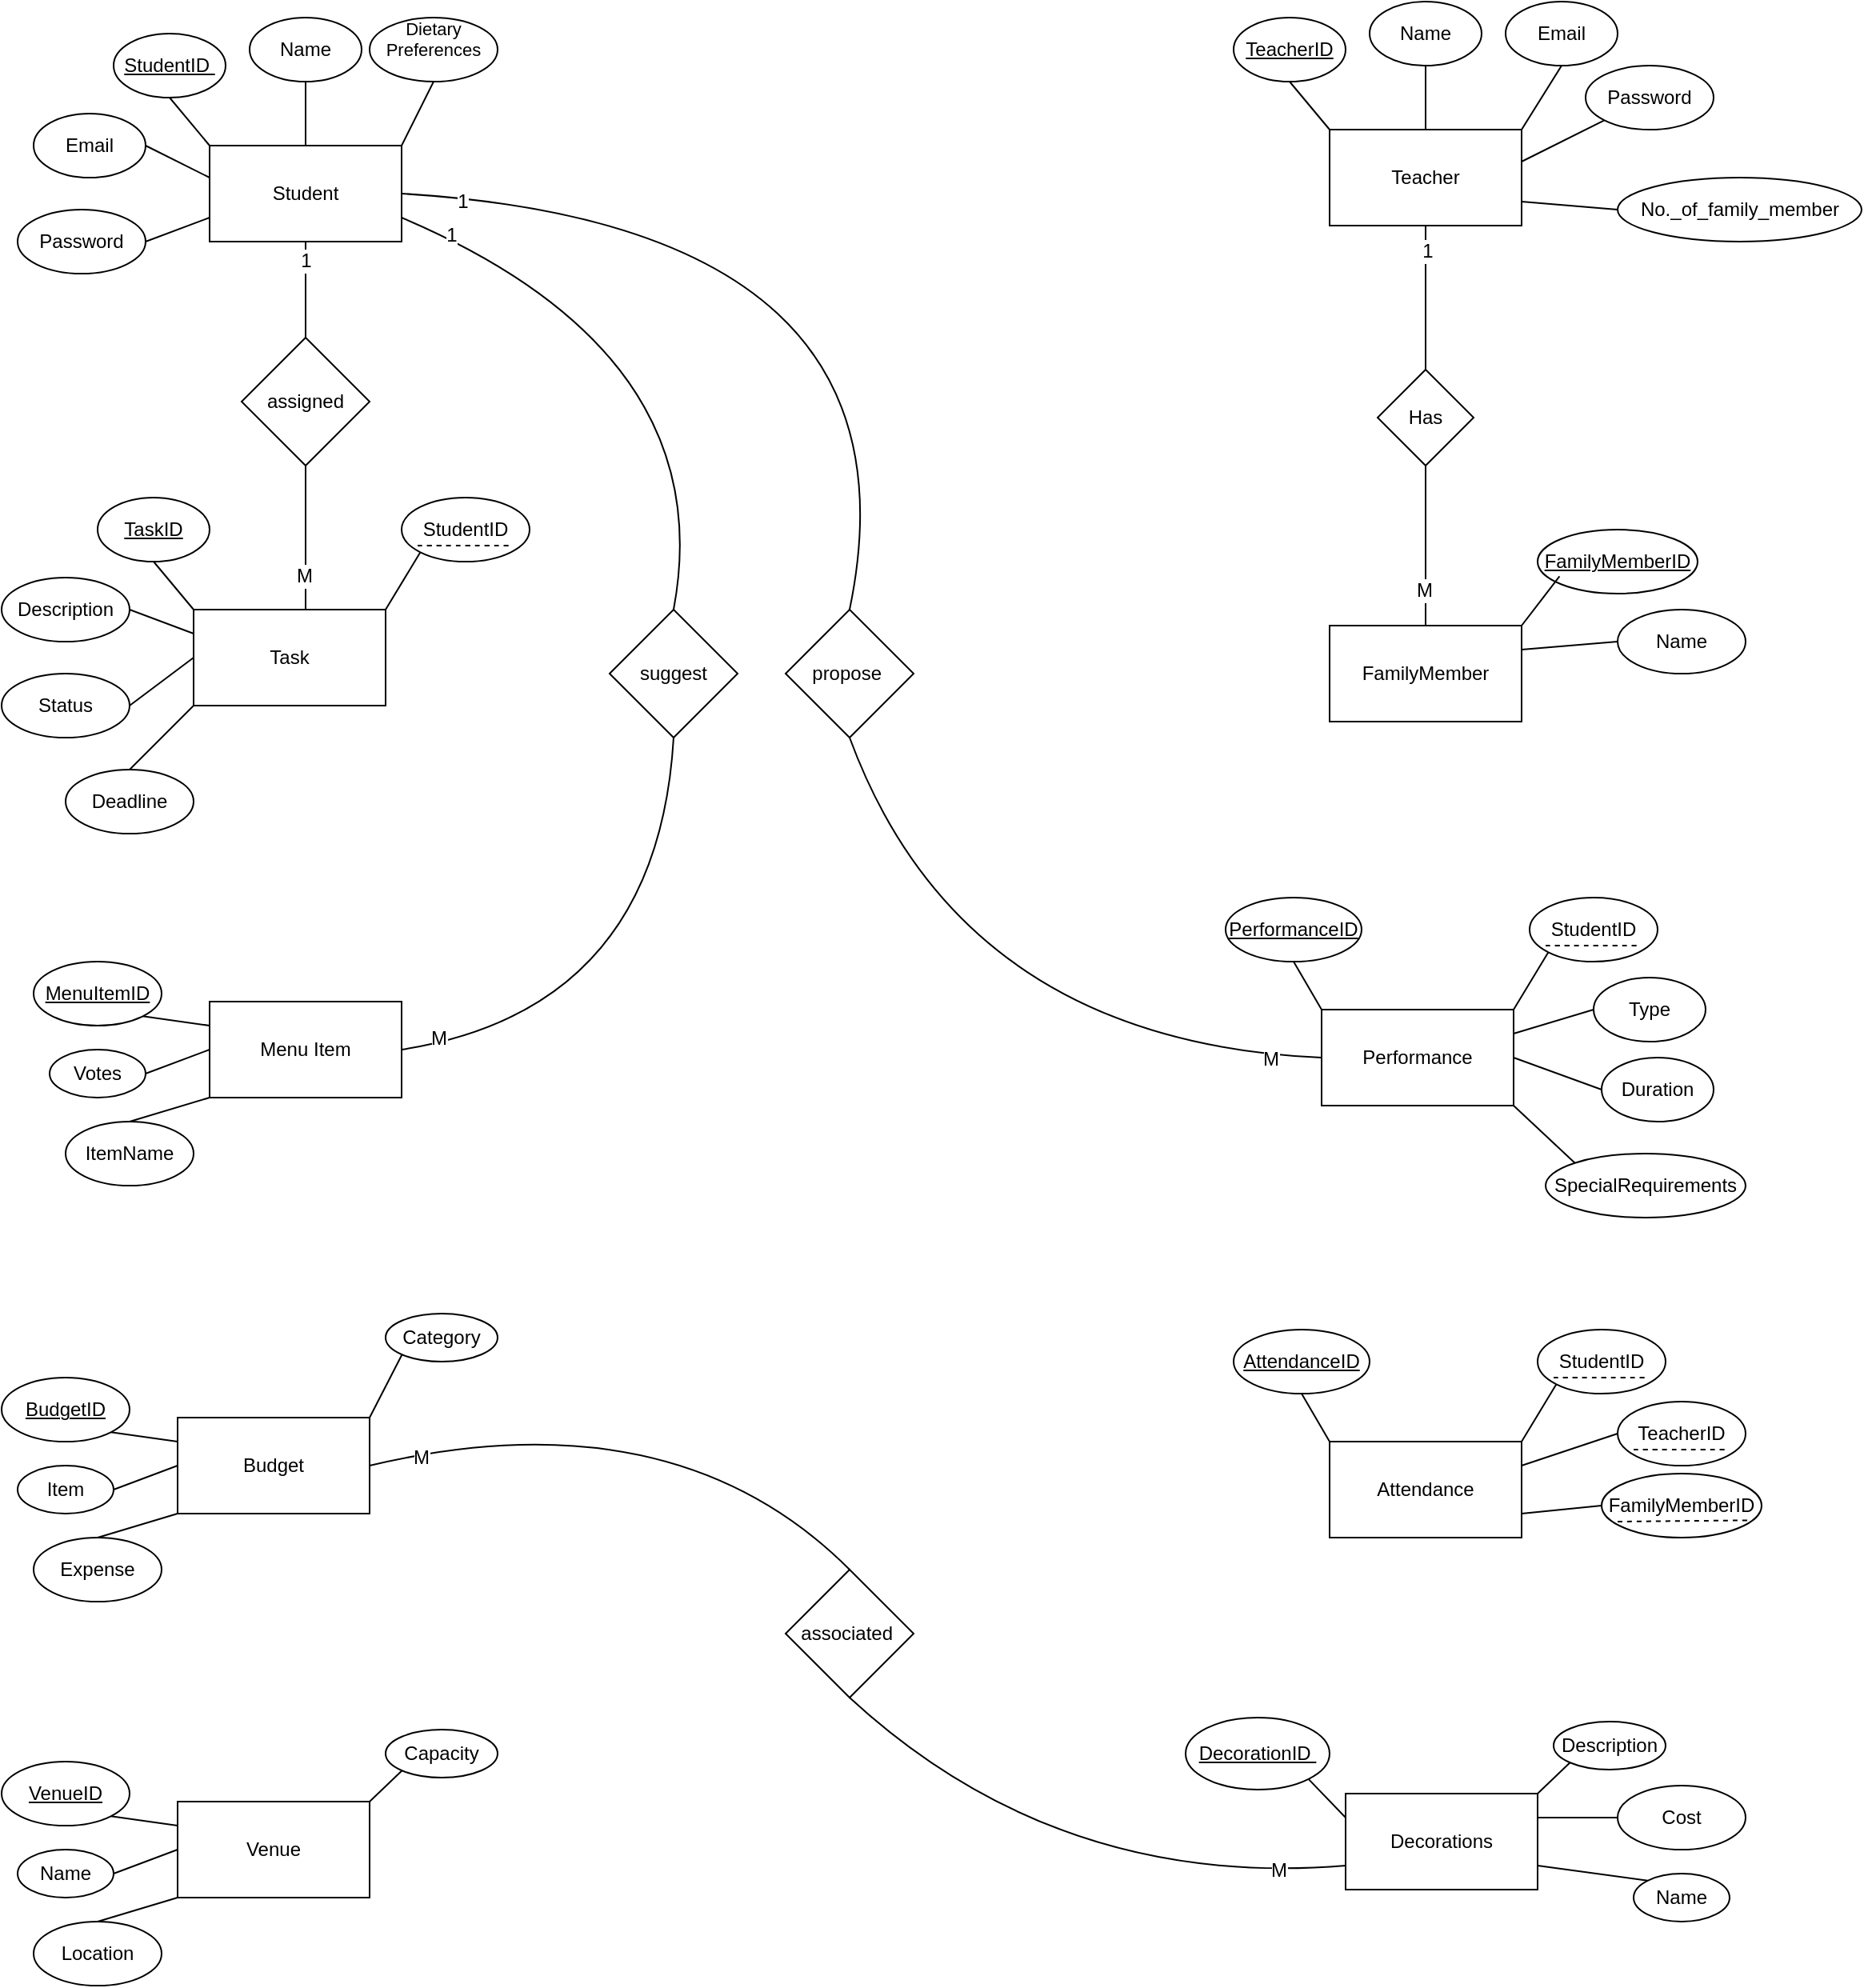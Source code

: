 <mxfile version="24.3.1" type="device">
  <diagram name="Page-1" id="v2Yx1y-v2kIVJgKI9KRZ">
    <mxGraphModel dx="2909" dy="1454" grid="1" gridSize="10" guides="1" tooltips="1" connect="1" arrows="1" fold="1" page="1" pageScale="1" pageWidth="850" pageHeight="1100" math="0" shadow="0">
      <root>
        <mxCell id="0" />
        <mxCell id="1" parent="0" />
        <mxCell id="g0LMdy6BWs_bw-SiAegQ-1" value="Student" style="rounded=0;whiteSpace=wrap;html=1;" vertex="1" parent="1">
          <mxGeometry x="440" y="500" width="120" height="60" as="geometry" />
        </mxCell>
        <mxCell id="g0LMdy6BWs_bw-SiAegQ-2" value="&lt;u&gt;StudentID&amp;nbsp;&lt;/u&gt;" style="ellipse;whiteSpace=wrap;html=1;" vertex="1" parent="1">
          <mxGeometry x="380" y="430" width="70" height="40" as="geometry" />
        </mxCell>
        <mxCell id="g0LMdy6BWs_bw-SiAegQ-5" value="Name" style="ellipse;whiteSpace=wrap;html=1;" vertex="1" parent="1">
          <mxGeometry x="465" y="420" width="70" height="40" as="geometry" />
        </mxCell>
        <mxCell id="g0LMdy6BWs_bw-SiAegQ-6" value="" style="endArrow=none;html=1;rounded=0;fontSize=12;startSize=8;endSize=8;curved=1;entryX=0.5;entryY=1;entryDx=0;entryDy=0;exitX=0;exitY=0;exitDx=0;exitDy=0;" edge="1" parent="1" source="g0LMdy6BWs_bw-SiAegQ-1" target="g0LMdy6BWs_bw-SiAegQ-2">
          <mxGeometry width="50" height="50" relative="1" as="geometry">
            <mxPoint x="400" y="570" as="sourcePoint" />
            <mxPoint x="450" y="520" as="targetPoint" />
          </mxGeometry>
        </mxCell>
        <mxCell id="g0LMdy6BWs_bw-SiAegQ-7" value="" style="endArrow=none;html=1;rounded=0;fontSize=12;startSize=8;endSize=8;curved=1;entryX=0.5;entryY=1;entryDx=0;entryDy=0;exitX=0.5;exitY=0;exitDx=0;exitDy=0;" edge="1" parent="1" source="g0LMdy6BWs_bw-SiAegQ-1" target="g0LMdy6BWs_bw-SiAegQ-5">
          <mxGeometry width="50" height="50" relative="1" as="geometry">
            <mxPoint x="460" y="570" as="sourcePoint" />
            <mxPoint x="510" y="520" as="targetPoint" />
          </mxGeometry>
        </mxCell>
        <mxCell id="g0LMdy6BWs_bw-SiAegQ-8" value="Email" style="ellipse;whiteSpace=wrap;html=1;" vertex="1" parent="1">
          <mxGeometry x="330" y="480" width="70" height="40" as="geometry" />
        </mxCell>
        <mxCell id="g0LMdy6BWs_bw-SiAegQ-9" value="" style="endArrow=none;html=1;rounded=0;fontSize=12;startSize=8;endSize=8;curved=1;exitX=1;exitY=0.5;exitDx=0;exitDy=0;" edge="1" parent="1" source="g0LMdy6BWs_bw-SiAegQ-8">
          <mxGeometry width="50" height="50" relative="1" as="geometry">
            <mxPoint x="410" y="570" as="sourcePoint" />
            <mxPoint x="440" y="520" as="targetPoint" />
          </mxGeometry>
        </mxCell>
        <mxCell id="g0LMdy6BWs_bw-SiAegQ-10" value="Password" style="ellipse;whiteSpace=wrap;html=1;" vertex="1" parent="1">
          <mxGeometry x="320" y="540" width="80" height="40" as="geometry" />
        </mxCell>
        <mxCell id="g0LMdy6BWs_bw-SiAegQ-11" value="" style="endArrow=none;html=1;rounded=0;fontSize=12;startSize=8;endSize=8;curved=1;entryX=0;entryY=0.75;entryDx=0;entryDy=0;exitX=1;exitY=0.5;exitDx=0;exitDy=0;" edge="1" parent="1" source="g0LMdy6BWs_bw-SiAegQ-10" target="g0LMdy6BWs_bw-SiAegQ-1">
          <mxGeometry width="50" height="50" relative="1" as="geometry">
            <mxPoint x="370" y="570" as="sourcePoint" />
            <mxPoint x="420" y="520" as="targetPoint" />
          </mxGeometry>
        </mxCell>
        <mxCell id="g0LMdy6BWs_bw-SiAegQ-12" value="&lt;div style=&quot;font-size: 11px;&quot;&gt;&lt;font style=&quot;font-size: 11px;&quot;&gt;Dietary&lt;/font&gt;&lt;/div&gt;&lt;div style=&quot;font-size: 11px;&quot;&gt;&lt;font style=&quot;font-size: 11px;&quot;&gt;Preferences&lt;/font&gt;&lt;/div&gt;&lt;div style=&quot;font-size: 11px;&quot;&gt;&lt;br&gt;&lt;/div&gt;" style="ellipse;whiteSpace=wrap;html=1;" vertex="1" parent="1">
          <mxGeometry x="540" y="420" width="80" height="40" as="geometry" />
        </mxCell>
        <mxCell id="g0LMdy6BWs_bw-SiAegQ-13" value="" style="endArrow=none;html=1;rounded=0;fontSize=12;startSize=8;endSize=8;curved=1;entryX=0.5;entryY=1;entryDx=0;entryDy=0;" edge="1" parent="1" target="g0LMdy6BWs_bw-SiAegQ-12">
          <mxGeometry width="50" height="50" relative="1" as="geometry">
            <mxPoint x="560" y="500" as="sourcePoint" />
            <mxPoint x="560" y="440" as="targetPoint" />
          </mxGeometry>
        </mxCell>
        <mxCell id="g0LMdy6BWs_bw-SiAegQ-14" value="Teacher" style="rounded=0;whiteSpace=wrap;html=1;" vertex="1" parent="1">
          <mxGeometry x="1140" y="490" width="120" height="60" as="geometry" />
        </mxCell>
        <mxCell id="g0LMdy6BWs_bw-SiAegQ-15" value="&lt;u&gt;TeacherID&lt;/u&gt;" style="ellipse;whiteSpace=wrap;html=1;" vertex="1" parent="1">
          <mxGeometry x="1080" y="420" width="70" height="40" as="geometry" />
        </mxCell>
        <mxCell id="g0LMdy6BWs_bw-SiAegQ-16" value="Name" style="ellipse;whiteSpace=wrap;html=1;" vertex="1" parent="1">
          <mxGeometry x="1165" y="410" width="70" height="40" as="geometry" />
        </mxCell>
        <mxCell id="g0LMdy6BWs_bw-SiAegQ-17" value="" style="endArrow=none;html=1;rounded=0;fontSize=12;startSize=8;endSize=8;curved=1;entryX=0.5;entryY=1;entryDx=0;entryDy=0;exitX=0;exitY=0;exitDx=0;exitDy=0;" edge="1" source="g0LMdy6BWs_bw-SiAegQ-14" target="g0LMdy6BWs_bw-SiAegQ-15" parent="1">
          <mxGeometry width="50" height="50" relative="1" as="geometry">
            <mxPoint x="1100" y="560" as="sourcePoint" />
            <mxPoint x="1150" y="510" as="targetPoint" />
          </mxGeometry>
        </mxCell>
        <mxCell id="g0LMdy6BWs_bw-SiAegQ-18" value="" style="endArrow=none;html=1;rounded=0;fontSize=12;startSize=8;endSize=8;curved=1;entryX=0.5;entryY=1;entryDx=0;entryDy=0;exitX=0.5;exitY=0;exitDx=0;exitDy=0;" edge="1" source="g0LMdy6BWs_bw-SiAegQ-14" target="g0LMdy6BWs_bw-SiAegQ-16" parent="1">
          <mxGeometry width="50" height="50" relative="1" as="geometry">
            <mxPoint x="1160" y="560" as="sourcePoint" />
            <mxPoint x="1210" y="510" as="targetPoint" />
          </mxGeometry>
        </mxCell>
        <mxCell id="g0LMdy6BWs_bw-SiAegQ-19" value="Email" style="ellipse;whiteSpace=wrap;html=1;" vertex="1" parent="1">
          <mxGeometry x="1250" y="410" width="70" height="40" as="geometry" />
        </mxCell>
        <mxCell id="g0LMdy6BWs_bw-SiAegQ-21" value="Password" style="ellipse;whiteSpace=wrap;html=1;" vertex="1" parent="1">
          <mxGeometry x="1300" y="450" width="80" height="40" as="geometry" />
        </mxCell>
        <mxCell id="g0LMdy6BWs_bw-SiAegQ-24" value="" style="endArrow=none;html=1;rounded=0;fontSize=12;startSize=8;endSize=8;curved=1;entryX=0.5;entryY=1;entryDx=0;entryDy=0;" edge="1" target="g0LMdy6BWs_bw-SiAegQ-19" parent="1">
          <mxGeometry width="50" height="50" relative="1" as="geometry">
            <mxPoint x="1260" y="490" as="sourcePoint" />
            <mxPoint x="1280" y="450" as="targetPoint" />
          </mxGeometry>
        </mxCell>
        <mxCell id="g0LMdy6BWs_bw-SiAegQ-25" value="" style="endArrow=none;html=1;rounded=0;fontSize=12;startSize=8;endSize=8;curved=1;entryX=0;entryY=1;entryDx=0;entryDy=0;" edge="1" parent="1" target="g0LMdy6BWs_bw-SiAegQ-21">
          <mxGeometry width="50" height="50" relative="1" as="geometry">
            <mxPoint x="1260" y="510" as="sourcePoint" />
            <mxPoint x="1260" y="470" as="targetPoint" />
          </mxGeometry>
        </mxCell>
        <mxCell id="g0LMdy6BWs_bw-SiAegQ-26" value="&lt;div&gt;FamilyMember&lt;/div&gt;" style="rounded=0;whiteSpace=wrap;html=1;" vertex="1" parent="1">
          <mxGeometry x="1140" y="800" width="120" height="60" as="geometry" />
        </mxCell>
        <mxCell id="g0LMdy6BWs_bw-SiAegQ-27" value="&lt;u&gt;FamilyMemberID&lt;/u&gt;" style="ellipse;whiteSpace=wrap;html=1;" vertex="1" parent="1">
          <mxGeometry x="1270" y="740" width="100" height="40" as="geometry" />
        </mxCell>
        <mxCell id="g0LMdy6BWs_bw-SiAegQ-34" value="" style="endArrow=none;html=1;rounded=0;fontSize=12;startSize=8;endSize=8;curved=1;entryX=0.137;entryY=0.731;entryDx=0;entryDy=0;entryPerimeter=0;exitX=1;exitY=0;exitDx=0;exitDy=0;" edge="1" parent="1" source="g0LMdy6BWs_bw-SiAegQ-26" target="g0LMdy6BWs_bw-SiAegQ-27">
          <mxGeometry width="50" height="50" relative="1" as="geometry">
            <mxPoint x="1250" y="760" as="sourcePoint" />
            <mxPoint x="1300" y="710" as="targetPoint" />
          </mxGeometry>
        </mxCell>
        <mxCell id="g0LMdy6BWs_bw-SiAegQ-35" value="Name" style="ellipse;whiteSpace=wrap;html=1;" vertex="1" parent="1">
          <mxGeometry x="1320" y="790" width="80" height="40" as="geometry" />
        </mxCell>
        <mxCell id="g0LMdy6BWs_bw-SiAegQ-36" value="" style="endArrow=none;html=1;rounded=0;fontSize=12;startSize=8;endSize=8;curved=1;entryX=0;entryY=0.5;entryDx=0;entryDy=0;exitX=1;exitY=0.25;exitDx=0;exitDy=0;" edge="1" parent="1" source="g0LMdy6BWs_bw-SiAegQ-26" target="g0LMdy6BWs_bw-SiAegQ-35">
          <mxGeometry width="50" height="50" relative="1" as="geometry">
            <mxPoint x="1250" y="810" as="sourcePoint" />
            <mxPoint x="1300" y="760" as="targetPoint" />
          </mxGeometry>
        </mxCell>
        <mxCell id="g0LMdy6BWs_bw-SiAegQ-37" value="Has" style="rhombus;whiteSpace=wrap;html=1;" vertex="1" parent="1">
          <mxGeometry x="1170" y="640" width="60" height="60" as="geometry" />
        </mxCell>
        <mxCell id="g0LMdy6BWs_bw-SiAegQ-38" value="" style="endArrow=none;html=1;rounded=0;fontSize=12;startSize=8;endSize=8;curved=1;entryX=0.5;entryY=1;entryDx=0;entryDy=0;exitX=0.5;exitY=0;exitDx=0;exitDy=0;" edge="1" parent="1" source="g0LMdy6BWs_bw-SiAegQ-37" target="g0LMdy6BWs_bw-SiAegQ-14">
          <mxGeometry width="50" height="50" relative="1" as="geometry">
            <mxPoint x="1170" y="690" as="sourcePoint" />
            <mxPoint x="1220" y="640" as="targetPoint" />
          </mxGeometry>
        </mxCell>
        <mxCell id="g0LMdy6BWs_bw-SiAegQ-40" value="1" style="edgeLabel;html=1;align=center;verticalAlign=middle;resizable=0;points=[];fontSize=12;" vertex="1" connectable="0" parent="g0LMdy6BWs_bw-SiAegQ-38">
          <mxGeometry x="0.652" y="-1" relative="1" as="geometry">
            <mxPoint as="offset" />
          </mxGeometry>
        </mxCell>
        <mxCell id="g0LMdy6BWs_bw-SiAegQ-39" value="" style="endArrow=none;html=1;rounded=0;fontSize=12;startSize=8;endSize=8;curved=1;entryX=0.5;entryY=1;entryDx=0;entryDy=0;exitX=0.5;exitY=0;exitDx=0;exitDy=0;" edge="1" parent="1" source="g0LMdy6BWs_bw-SiAegQ-26" target="g0LMdy6BWs_bw-SiAegQ-37">
          <mxGeometry width="50" height="50" relative="1" as="geometry">
            <mxPoint x="1170" y="690" as="sourcePoint" />
            <mxPoint x="1220" y="640" as="targetPoint" />
          </mxGeometry>
        </mxCell>
        <mxCell id="g0LMdy6BWs_bw-SiAegQ-41" value="M" style="edgeLabel;html=1;align=center;verticalAlign=middle;resizable=0;points=[];fontSize=12;" vertex="1" connectable="0" parent="g0LMdy6BWs_bw-SiAegQ-39">
          <mxGeometry x="-0.563" y="1" relative="1" as="geometry">
            <mxPoint as="offset" />
          </mxGeometry>
        </mxCell>
        <mxCell id="g0LMdy6BWs_bw-SiAegQ-42" value="Task" style="rounded=0;whiteSpace=wrap;html=1;" vertex="1" parent="1">
          <mxGeometry x="430" y="790" width="120" height="60" as="geometry" />
        </mxCell>
        <mxCell id="g0LMdy6BWs_bw-SiAegQ-43" value="&lt;u&gt;TaskID&lt;/u&gt;" style="ellipse;whiteSpace=wrap;html=1;" vertex="1" parent="1">
          <mxGeometry x="370" y="720" width="70" height="40" as="geometry" />
        </mxCell>
        <mxCell id="g0LMdy6BWs_bw-SiAegQ-45" value="" style="endArrow=none;html=1;rounded=0;fontSize=12;startSize=8;endSize=8;curved=1;entryX=0.5;entryY=1;entryDx=0;entryDy=0;exitX=0;exitY=0;exitDx=0;exitDy=0;" edge="1" source="g0LMdy6BWs_bw-SiAegQ-42" target="g0LMdy6BWs_bw-SiAegQ-43" parent="1">
          <mxGeometry width="50" height="50" relative="1" as="geometry">
            <mxPoint x="390" y="860" as="sourcePoint" />
            <mxPoint x="440" y="810" as="targetPoint" />
          </mxGeometry>
        </mxCell>
        <mxCell id="g0LMdy6BWs_bw-SiAegQ-53" value="Description" style="ellipse;whiteSpace=wrap;html=1;" vertex="1" parent="1">
          <mxGeometry x="310" y="770" width="80" height="40" as="geometry" />
        </mxCell>
        <mxCell id="g0LMdy6BWs_bw-SiAegQ-54" value="" style="endArrow=none;html=1;rounded=0;fontSize=12;startSize=8;endSize=8;curved=1;exitX=1;exitY=0.5;exitDx=0;exitDy=0;entryX=0;entryY=0.25;entryDx=0;entryDy=0;" edge="1" parent="1" source="g0LMdy6BWs_bw-SiAegQ-53" target="g0LMdy6BWs_bw-SiAegQ-42">
          <mxGeometry width="50" height="50" relative="1" as="geometry">
            <mxPoint x="370" y="830" as="sourcePoint" />
            <mxPoint x="420" y="780" as="targetPoint" />
          </mxGeometry>
        </mxCell>
        <mxCell id="g0LMdy6BWs_bw-SiAegQ-55" value="Status" style="ellipse;whiteSpace=wrap;html=1;" vertex="1" parent="1">
          <mxGeometry x="310" y="830" width="80" height="40" as="geometry" />
        </mxCell>
        <mxCell id="g0LMdy6BWs_bw-SiAegQ-56" value="" style="endArrow=none;html=1;rounded=0;fontSize=12;startSize=8;endSize=8;curved=1;entryX=0;entryY=0.5;entryDx=0;entryDy=0;exitX=1;exitY=0.5;exitDx=0;exitDy=0;" edge="1" parent="1" source="g0LMdy6BWs_bw-SiAegQ-55" target="g0LMdy6BWs_bw-SiAegQ-42">
          <mxGeometry width="50" height="50" relative="1" as="geometry">
            <mxPoint x="370" y="830" as="sourcePoint" />
            <mxPoint x="420" y="780" as="targetPoint" />
          </mxGeometry>
        </mxCell>
        <mxCell id="g0LMdy6BWs_bw-SiAegQ-57" value="Deadline" style="ellipse;whiteSpace=wrap;html=1;" vertex="1" parent="1">
          <mxGeometry x="350" y="890" width="80" height="40" as="geometry" />
        </mxCell>
        <mxCell id="g0LMdy6BWs_bw-SiAegQ-58" value="" style="endArrow=none;html=1;rounded=0;fontSize=12;startSize=8;endSize=8;curved=1;entryX=0.5;entryY=0;entryDx=0;entryDy=0;exitX=0;exitY=1;exitDx=0;exitDy=0;" edge="1" parent="1" source="g0LMdy6BWs_bw-SiAegQ-42" target="g0LMdy6BWs_bw-SiAegQ-57">
          <mxGeometry width="50" height="50" relative="1" as="geometry">
            <mxPoint x="450" y="830" as="sourcePoint" />
            <mxPoint x="500" y="780" as="targetPoint" />
          </mxGeometry>
        </mxCell>
        <mxCell id="g0LMdy6BWs_bw-SiAegQ-59" value="StudentID" style="ellipse;whiteSpace=wrap;html=1;" vertex="1" parent="1">
          <mxGeometry x="560" y="720" width="80" height="40" as="geometry" />
        </mxCell>
        <mxCell id="g0LMdy6BWs_bw-SiAegQ-60" value="" style="endArrow=none;html=1;rounded=0;fontSize=12;startSize=8;endSize=8;curved=1;entryX=0;entryY=1;entryDx=0;entryDy=0;exitX=1;exitY=0;exitDx=0;exitDy=0;" edge="1" parent="1" source="g0LMdy6BWs_bw-SiAegQ-42" target="g0LMdy6BWs_bw-SiAegQ-59">
          <mxGeometry width="50" height="50" relative="1" as="geometry">
            <mxPoint x="520" y="770" as="sourcePoint" />
            <mxPoint x="570" y="720" as="targetPoint" />
          </mxGeometry>
        </mxCell>
        <mxCell id="g0LMdy6BWs_bw-SiAegQ-62" value="" style="endArrow=none;dashed=1;html=1;rounded=0;fontSize=12;startSize=8;endSize=8;curved=1;" edge="1" parent="1">
          <mxGeometry width="50" height="50" relative="1" as="geometry">
            <mxPoint x="570" y="750" as="sourcePoint" />
            <mxPoint x="630" y="750" as="targetPoint" />
          </mxGeometry>
        </mxCell>
        <mxCell id="g0LMdy6BWs_bw-SiAegQ-63" value="Performance" style="rounded=0;whiteSpace=wrap;html=1;" vertex="1" parent="1">
          <mxGeometry x="1135" y="1040" width="120" height="60" as="geometry" />
        </mxCell>
        <mxCell id="g0LMdy6BWs_bw-SiAegQ-64" value="&lt;u&gt;PerformanceID&lt;/u&gt;" style="ellipse;whiteSpace=wrap;html=1;" vertex="1" parent="1">
          <mxGeometry x="1075" y="970" width="85" height="40" as="geometry" />
        </mxCell>
        <mxCell id="g0LMdy6BWs_bw-SiAegQ-65" value="" style="endArrow=none;html=1;rounded=0;fontSize=12;startSize=8;endSize=8;curved=1;entryX=0.5;entryY=1;entryDx=0;entryDy=0;exitX=0;exitY=0;exitDx=0;exitDy=0;" edge="1" source="g0LMdy6BWs_bw-SiAegQ-63" target="g0LMdy6BWs_bw-SiAegQ-64" parent="1">
          <mxGeometry width="50" height="50" relative="1" as="geometry">
            <mxPoint x="1095" y="1110" as="sourcePoint" />
            <mxPoint x="1145" y="1060" as="targetPoint" />
          </mxGeometry>
        </mxCell>
        <mxCell id="g0LMdy6BWs_bw-SiAegQ-70" value="StudentID" style="ellipse;whiteSpace=wrap;html=1;" vertex="1" parent="1">
          <mxGeometry x="1265" y="970" width="80" height="40" as="geometry" />
        </mxCell>
        <mxCell id="g0LMdy6BWs_bw-SiAegQ-71" value="" style="endArrow=none;html=1;rounded=0;fontSize=12;startSize=8;endSize=8;curved=1;entryX=0;entryY=1;entryDx=0;entryDy=0;exitX=1;exitY=0;exitDx=0;exitDy=0;" edge="1" source="g0LMdy6BWs_bw-SiAegQ-63" target="g0LMdy6BWs_bw-SiAegQ-70" parent="1">
          <mxGeometry width="50" height="50" relative="1" as="geometry">
            <mxPoint x="1225" y="1020" as="sourcePoint" />
            <mxPoint x="1275" y="970" as="targetPoint" />
          </mxGeometry>
        </mxCell>
        <mxCell id="g0LMdy6BWs_bw-SiAegQ-72" value="" style="endArrow=none;dashed=1;html=1;rounded=0;fontSize=12;startSize=8;endSize=8;curved=1;" edge="1" parent="1">
          <mxGeometry width="50" height="50" relative="1" as="geometry">
            <mxPoint x="1275" y="1000" as="sourcePoint" />
            <mxPoint x="1335" y="1000" as="targetPoint" />
          </mxGeometry>
        </mxCell>
        <mxCell id="g0LMdy6BWs_bw-SiAegQ-74" value="Type" style="ellipse;whiteSpace=wrap;html=1;" vertex="1" parent="1">
          <mxGeometry x="1305" y="1020" width="70" height="40" as="geometry" />
        </mxCell>
        <mxCell id="g0LMdy6BWs_bw-SiAegQ-75" value="" style="endArrow=none;html=1;rounded=0;fontSize=12;startSize=8;endSize=8;curved=1;exitX=1;exitY=0.25;exitDx=0;exitDy=0;entryX=0;entryY=0.5;entryDx=0;entryDy=0;" edge="1" parent="1" source="g0LMdy6BWs_bw-SiAegQ-63" target="g0LMdy6BWs_bw-SiAegQ-74">
          <mxGeometry width="50" height="50" relative="1" as="geometry">
            <mxPoint x="1270" y="1050" as="sourcePoint" />
            <mxPoint x="1320" y="1000" as="targetPoint" />
          </mxGeometry>
        </mxCell>
        <mxCell id="g0LMdy6BWs_bw-SiAegQ-76" value="Duration" style="ellipse;whiteSpace=wrap;html=1;" vertex="1" parent="1">
          <mxGeometry x="1310" y="1070" width="70" height="40" as="geometry" />
        </mxCell>
        <mxCell id="g0LMdy6BWs_bw-SiAegQ-77" value="" style="endArrow=none;html=1;rounded=0;fontSize=12;startSize=8;endSize=8;curved=1;exitX=1;exitY=0.5;exitDx=0;exitDy=0;entryX=0;entryY=0.5;entryDx=0;entryDy=0;" edge="1" parent="1" source="g0LMdy6BWs_bw-SiAegQ-63" target="g0LMdy6BWs_bw-SiAegQ-76">
          <mxGeometry width="50" height="50" relative="1" as="geometry">
            <mxPoint x="1270" y="1050" as="sourcePoint" />
            <mxPoint x="1320" y="1000" as="targetPoint" />
          </mxGeometry>
        </mxCell>
        <mxCell id="g0LMdy6BWs_bw-SiAegQ-78" value="&lt;div&gt;SpecialRequirements&lt;/div&gt;" style="ellipse;whiteSpace=wrap;html=1;" vertex="1" parent="1">
          <mxGeometry x="1275" y="1130" width="125" height="40" as="geometry" />
        </mxCell>
        <mxCell id="g0LMdy6BWs_bw-SiAegQ-79" value="" style="endArrow=none;html=1;rounded=0;fontSize=12;startSize=8;endSize=8;curved=1;exitX=1;exitY=1;exitDx=0;exitDy=0;entryX=0;entryY=0;entryDx=0;entryDy=0;" edge="1" parent="1" source="g0LMdy6BWs_bw-SiAegQ-63" target="g0LMdy6BWs_bw-SiAegQ-78">
          <mxGeometry width="50" height="50" relative="1" as="geometry">
            <mxPoint x="1270" y="1060" as="sourcePoint" />
            <mxPoint x="1320" y="1010" as="targetPoint" />
          </mxGeometry>
        </mxCell>
        <mxCell id="g0LMdy6BWs_bw-SiAegQ-80" value="Menu Item" style="rounded=0;whiteSpace=wrap;html=1;" vertex="1" parent="1">
          <mxGeometry x="440" y="1035" width="120" height="60" as="geometry" />
        </mxCell>
        <mxCell id="g0LMdy6BWs_bw-SiAegQ-84" value="" style="endArrow=none;html=1;rounded=0;fontSize=12;startSize=8;endSize=8;curved=1;exitX=1;exitY=1;exitDx=0;exitDy=0;entryX=0;entryY=0.25;entryDx=0;entryDy=0;" edge="1" source="g0LMdy6BWs_bw-SiAegQ-92" target="g0LMdy6BWs_bw-SiAegQ-80" parent="1">
          <mxGeometry width="50" height="50" relative="1" as="geometry">
            <mxPoint x="400" y="1035" as="sourcePoint" />
            <mxPoint x="430" y="1025" as="targetPoint" />
          </mxGeometry>
        </mxCell>
        <mxCell id="g0LMdy6BWs_bw-SiAegQ-86" value="" style="endArrow=none;html=1;rounded=0;fontSize=12;startSize=8;endSize=8;curved=1;entryX=0;entryY=0.5;entryDx=0;entryDy=0;exitX=1;exitY=0.5;exitDx=0;exitDy=0;" edge="1" source="g0LMdy6BWs_bw-SiAegQ-93" target="g0LMdy6BWs_bw-SiAegQ-80" parent="1">
          <mxGeometry width="50" height="50" relative="1" as="geometry">
            <mxPoint x="400.0" y="1080" as="sourcePoint" />
            <mxPoint x="430" y="1025" as="targetPoint" />
          </mxGeometry>
        </mxCell>
        <mxCell id="g0LMdy6BWs_bw-SiAegQ-87" value="ItemName" style="ellipse;whiteSpace=wrap;html=1;" vertex="1" parent="1">
          <mxGeometry x="350" y="1110" width="80" height="40" as="geometry" />
        </mxCell>
        <mxCell id="g0LMdy6BWs_bw-SiAegQ-88" value="" style="endArrow=none;html=1;rounded=0;fontSize=12;startSize=8;endSize=8;curved=1;entryX=0.5;entryY=0;entryDx=0;entryDy=0;exitX=0;exitY=1;exitDx=0;exitDy=0;" edge="1" source="g0LMdy6BWs_bw-SiAegQ-80" target="g0LMdy6BWs_bw-SiAegQ-87" parent="1">
          <mxGeometry width="50" height="50" relative="1" as="geometry">
            <mxPoint x="460" y="1075" as="sourcePoint" />
            <mxPoint x="510" y="1025" as="targetPoint" />
          </mxGeometry>
        </mxCell>
        <mxCell id="g0LMdy6BWs_bw-SiAegQ-92" value="&lt;u&gt;MenuItemID&lt;/u&gt;" style="ellipse;whiteSpace=wrap;html=1;" vertex="1" parent="1">
          <mxGeometry x="330" y="1010" width="80" height="40" as="geometry" />
        </mxCell>
        <mxCell id="g0LMdy6BWs_bw-SiAegQ-93" value="Votes" style="ellipse;whiteSpace=wrap;html=1;" vertex="1" parent="1">
          <mxGeometry x="340" y="1065" width="60" height="30" as="geometry" />
        </mxCell>
        <mxCell id="g0LMdy6BWs_bw-SiAegQ-94" value="Attendance" style="rounded=0;whiteSpace=wrap;html=1;" vertex="1" parent="1">
          <mxGeometry x="1140" y="1310" width="120" height="60" as="geometry" />
        </mxCell>
        <mxCell id="g0LMdy6BWs_bw-SiAegQ-95" value="&lt;u&gt;AttendanceID&lt;/u&gt;" style="ellipse;whiteSpace=wrap;html=1;" vertex="1" parent="1">
          <mxGeometry x="1080" y="1240" width="85" height="40" as="geometry" />
        </mxCell>
        <mxCell id="g0LMdy6BWs_bw-SiAegQ-96" value="" style="endArrow=none;html=1;rounded=0;fontSize=12;startSize=8;endSize=8;curved=1;entryX=0.5;entryY=1;entryDx=0;entryDy=0;exitX=0;exitY=0;exitDx=0;exitDy=0;" edge="1" source="g0LMdy6BWs_bw-SiAegQ-94" target="g0LMdy6BWs_bw-SiAegQ-95" parent="1">
          <mxGeometry width="50" height="50" relative="1" as="geometry">
            <mxPoint x="1100" y="1380" as="sourcePoint" />
            <mxPoint x="1150" y="1330" as="targetPoint" />
          </mxGeometry>
        </mxCell>
        <mxCell id="g0LMdy6BWs_bw-SiAegQ-97" value="StudentID" style="ellipse;whiteSpace=wrap;html=1;" vertex="1" parent="1">
          <mxGeometry x="1270" y="1240" width="80" height="40" as="geometry" />
        </mxCell>
        <mxCell id="g0LMdy6BWs_bw-SiAegQ-98" value="" style="endArrow=none;html=1;rounded=0;fontSize=12;startSize=8;endSize=8;curved=1;entryX=0;entryY=1;entryDx=0;entryDy=0;exitX=1;exitY=0;exitDx=0;exitDy=0;" edge="1" source="g0LMdy6BWs_bw-SiAegQ-94" target="g0LMdy6BWs_bw-SiAegQ-97" parent="1">
          <mxGeometry width="50" height="50" relative="1" as="geometry">
            <mxPoint x="1230" y="1290" as="sourcePoint" />
            <mxPoint x="1280" y="1240" as="targetPoint" />
          </mxGeometry>
        </mxCell>
        <mxCell id="g0LMdy6BWs_bw-SiAegQ-99" value="" style="endArrow=none;dashed=1;html=1;rounded=0;fontSize=12;startSize=8;endSize=8;curved=1;" edge="1" parent="1">
          <mxGeometry width="50" height="50" relative="1" as="geometry">
            <mxPoint x="1280" y="1270" as="sourcePoint" />
            <mxPoint x="1340" y="1270" as="targetPoint" />
          </mxGeometry>
        </mxCell>
        <mxCell id="g0LMdy6BWs_bw-SiAegQ-106" value="TeacherID" style="ellipse;whiteSpace=wrap;html=1;" vertex="1" parent="1">
          <mxGeometry x="1320" y="1285" width="80" height="40" as="geometry" />
        </mxCell>
        <mxCell id="g0LMdy6BWs_bw-SiAegQ-107" value="" style="endArrow=none;dashed=1;html=1;rounded=0;fontSize=12;startSize=8;endSize=8;curved=1;" edge="1" parent="1">
          <mxGeometry width="50" height="50" relative="1" as="geometry">
            <mxPoint x="1330" y="1315" as="sourcePoint" />
            <mxPoint x="1390" y="1315" as="targetPoint" />
          </mxGeometry>
        </mxCell>
        <mxCell id="g0LMdy6BWs_bw-SiAegQ-109" value="FamilyMemberID" style="ellipse;whiteSpace=wrap;html=1;" vertex="1" parent="1">
          <mxGeometry x="1310" y="1330" width="100" height="40" as="geometry" />
        </mxCell>
        <mxCell id="g0LMdy6BWs_bw-SiAegQ-110" value="" style="endArrow=none;dashed=1;html=1;rounded=0;fontSize=12;startSize=8;endSize=8;curved=1;entryX=0.913;entryY=0.73;entryDx=0;entryDy=0;entryPerimeter=0;" edge="1" parent="1" target="g0LMdy6BWs_bw-SiAegQ-109">
          <mxGeometry width="50" height="50" relative="1" as="geometry">
            <mxPoint x="1320" y="1360" as="sourcePoint" />
            <mxPoint x="1380" y="1360" as="targetPoint" />
          </mxGeometry>
        </mxCell>
        <mxCell id="g0LMdy6BWs_bw-SiAegQ-111" value="" style="endArrow=none;html=1;rounded=0;fontSize=12;startSize=8;endSize=8;curved=1;entryX=0;entryY=0.5;entryDx=0;entryDy=0;exitX=1;exitY=0.25;exitDx=0;exitDy=0;" edge="1" parent="1" source="g0LMdy6BWs_bw-SiAegQ-94" target="g0LMdy6BWs_bw-SiAegQ-106">
          <mxGeometry width="50" height="50" relative="1" as="geometry">
            <mxPoint x="1260" y="1270" as="sourcePoint" />
            <mxPoint x="1310" y="1220" as="targetPoint" />
          </mxGeometry>
        </mxCell>
        <mxCell id="g0LMdy6BWs_bw-SiAegQ-112" value="" style="endArrow=none;html=1;rounded=0;fontSize=12;startSize=8;endSize=8;curved=1;entryX=0;entryY=0.5;entryDx=0;entryDy=0;exitX=1;exitY=0.75;exitDx=0;exitDy=0;" edge="1" parent="1" source="g0LMdy6BWs_bw-SiAegQ-94" target="g0LMdy6BWs_bw-SiAegQ-109">
          <mxGeometry width="50" height="50" relative="1" as="geometry">
            <mxPoint x="1260" y="1270" as="sourcePoint" />
            <mxPoint x="1310" y="1220" as="targetPoint" />
          </mxGeometry>
        </mxCell>
        <mxCell id="g0LMdy6BWs_bw-SiAegQ-113" value="Budget" style="rounded=0;whiteSpace=wrap;html=1;" vertex="1" parent="1">
          <mxGeometry x="420" y="1295" width="120" height="60" as="geometry" />
        </mxCell>
        <mxCell id="g0LMdy6BWs_bw-SiAegQ-114" value="" style="endArrow=none;html=1;rounded=0;fontSize=12;startSize=8;endSize=8;curved=1;exitX=1;exitY=1;exitDx=0;exitDy=0;entryX=0;entryY=0.25;entryDx=0;entryDy=0;" edge="1" source="g0LMdy6BWs_bw-SiAegQ-118" target="g0LMdy6BWs_bw-SiAegQ-113" parent="1">
          <mxGeometry width="50" height="50" relative="1" as="geometry">
            <mxPoint x="380" y="1295" as="sourcePoint" />
            <mxPoint x="410" y="1285" as="targetPoint" />
          </mxGeometry>
        </mxCell>
        <mxCell id="g0LMdy6BWs_bw-SiAegQ-115" value="" style="endArrow=none;html=1;rounded=0;fontSize=12;startSize=8;endSize=8;curved=1;entryX=0;entryY=0.5;entryDx=0;entryDy=0;exitX=1;exitY=0.5;exitDx=0;exitDy=0;" edge="1" source="g0LMdy6BWs_bw-SiAegQ-119" target="g0LMdy6BWs_bw-SiAegQ-113" parent="1">
          <mxGeometry width="50" height="50" relative="1" as="geometry">
            <mxPoint x="380.0" y="1340" as="sourcePoint" />
            <mxPoint x="410" y="1285" as="targetPoint" />
          </mxGeometry>
        </mxCell>
        <mxCell id="g0LMdy6BWs_bw-SiAegQ-116" value="Expense" style="ellipse;whiteSpace=wrap;html=1;" vertex="1" parent="1">
          <mxGeometry x="330" y="1370" width="80" height="40" as="geometry" />
        </mxCell>
        <mxCell id="g0LMdy6BWs_bw-SiAegQ-117" value="" style="endArrow=none;html=1;rounded=0;fontSize=12;startSize=8;endSize=8;curved=1;entryX=0.5;entryY=0;entryDx=0;entryDy=0;exitX=0;exitY=1;exitDx=0;exitDy=0;" edge="1" source="g0LMdy6BWs_bw-SiAegQ-113" target="g0LMdy6BWs_bw-SiAegQ-116" parent="1">
          <mxGeometry width="50" height="50" relative="1" as="geometry">
            <mxPoint x="440" y="1335" as="sourcePoint" />
            <mxPoint x="490" y="1285" as="targetPoint" />
          </mxGeometry>
        </mxCell>
        <mxCell id="g0LMdy6BWs_bw-SiAegQ-118" value="&lt;u&gt;BudgetID&lt;/u&gt;" style="ellipse;whiteSpace=wrap;html=1;" vertex="1" parent="1">
          <mxGeometry x="310" y="1270" width="80" height="40" as="geometry" />
        </mxCell>
        <mxCell id="g0LMdy6BWs_bw-SiAegQ-119" value="Item" style="ellipse;whiteSpace=wrap;html=1;" vertex="1" parent="1">
          <mxGeometry x="320" y="1325" width="60" height="30" as="geometry" />
        </mxCell>
        <mxCell id="g0LMdy6BWs_bw-SiAegQ-120" value="Category" style="ellipse;whiteSpace=wrap;html=1;" vertex="1" parent="1">
          <mxGeometry x="550" y="1230" width="70" height="30" as="geometry" />
        </mxCell>
        <mxCell id="g0LMdy6BWs_bw-SiAegQ-121" value="" style="endArrow=none;html=1;rounded=0;fontSize=12;startSize=8;endSize=8;curved=1;entryX=0;entryY=1;entryDx=0;entryDy=0;exitX=1;exitY=0;exitDx=0;exitDy=0;" edge="1" parent="1" source="g0LMdy6BWs_bw-SiAegQ-113" target="g0LMdy6BWs_bw-SiAegQ-120">
          <mxGeometry width="50" height="50" relative="1" as="geometry">
            <mxPoint x="550" y="1240" as="sourcePoint" />
            <mxPoint x="600" y="1190" as="targetPoint" />
          </mxGeometry>
        </mxCell>
        <mxCell id="g0LMdy6BWs_bw-SiAegQ-131" value="Venue" style="rounded=0;whiteSpace=wrap;html=1;" vertex="1" parent="1">
          <mxGeometry x="420" y="1535" width="120" height="60" as="geometry" />
        </mxCell>
        <mxCell id="g0LMdy6BWs_bw-SiAegQ-132" value="" style="endArrow=none;html=1;rounded=0;fontSize=12;startSize=8;endSize=8;curved=1;exitX=1;exitY=1;exitDx=0;exitDy=0;entryX=0;entryY=0.25;entryDx=0;entryDy=0;" edge="1" source="g0LMdy6BWs_bw-SiAegQ-136" target="g0LMdy6BWs_bw-SiAegQ-131" parent="1">
          <mxGeometry width="50" height="50" relative="1" as="geometry">
            <mxPoint x="380" y="1535" as="sourcePoint" />
            <mxPoint x="410" y="1525" as="targetPoint" />
          </mxGeometry>
        </mxCell>
        <mxCell id="g0LMdy6BWs_bw-SiAegQ-133" value="" style="endArrow=none;html=1;rounded=0;fontSize=12;startSize=8;endSize=8;curved=1;entryX=0;entryY=0.5;entryDx=0;entryDy=0;exitX=1;exitY=0.5;exitDx=0;exitDy=0;" edge="1" source="g0LMdy6BWs_bw-SiAegQ-137" target="g0LMdy6BWs_bw-SiAegQ-131" parent="1">
          <mxGeometry width="50" height="50" relative="1" as="geometry">
            <mxPoint x="380.0" y="1580" as="sourcePoint" />
            <mxPoint x="410" y="1525" as="targetPoint" />
          </mxGeometry>
        </mxCell>
        <mxCell id="g0LMdy6BWs_bw-SiAegQ-134" value="Location" style="ellipse;whiteSpace=wrap;html=1;" vertex="1" parent="1">
          <mxGeometry x="330" y="1610" width="80" height="40" as="geometry" />
        </mxCell>
        <mxCell id="g0LMdy6BWs_bw-SiAegQ-135" value="" style="endArrow=none;html=1;rounded=0;fontSize=12;startSize=8;endSize=8;curved=1;entryX=0.5;entryY=0;entryDx=0;entryDy=0;exitX=0;exitY=1;exitDx=0;exitDy=0;" edge="1" source="g0LMdy6BWs_bw-SiAegQ-131" target="g0LMdy6BWs_bw-SiAegQ-134" parent="1">
          <mxGeometry width="50" height="50" relative="1" as="geometry">
            <mxPoint x="440" y="1575" as="sourcePoint" />
            <mxPoint x="490" y="1525" as="targetPoint" />
          </mxGeometry>
        </mxCell>
        <mxCell id="g0LMdy6BWs_bw-SiAegQ-136" value="&lt;u&gt;VenueID&lt;/u&gt;" style="ellipse;whiteSpace=wrap;html=1;" vertex="1" parent="1">
          <mxGeometry x="310" y="1510" width="80" height="40" as="geometry" />
        </mxCell>
        <mxCell id="g0LMdy6BWs_bw-SiAegQ-137" value="Name" style="ellipse;whiteSpace=wrap;html=1;" vertex="1" parent="1">
          <mxGeometry x="320" y="1565" width="60" height="30" as="geometry" />
        </mxCell>
        <mxCell id="g0LMdy6BWs_bw-SiAegQ-138" value="Capacity" style="ellipse;whiteSpace=wrap;html=1;" vertex="1" parent="1">
          <mxGeometry x="550" y="1490" width="70" height="30" as="geometry" />
        </mxCell>
        <mxCell id="g0LMdy6BWs_bw-SiAegQ-139" value="" style="endArrow=none;html=1;rounded=0;fontSize=12;startSize=8;endSize=8;curved=1;entryX=0;entryY=1;entryDx=0;entryDy=0;exitX=1;exitY=0;exitDx=0;exitDy=0;" edge="1" source="g0LMdy6BWs_bw-SiAegQ-131" target="g0LMdy6BWs_bw-SiAegQ-138" parent="1">
          <mxGeometry width="50" height="50" relative="1" as="geometry">
            <mxPoint x="550" y="1480" as="sourcePoint" />
            <mxPoint x="600" y="1430" as="targetPoint" />
          </mxGeometry>
        </mxCell>
        <mxCell id="g0LMdy6BWs_bw-SiAegQ-140" value="Decorations" style="rounded=0;whiteSpace=wrap;html=1;" vertex="1" parent="1">
          <mxGeometry x="1150" y="1530" width="120" height="60" as="geometry" />
        </mxCell>
        <mxCell id="g0LMdy6BWs_bw-SiAegQ-141" value="" style="endArrow=none;html=1;rounded=0;fontSize=12;startSize=8;endSize=8;curved=1;exitX=1;exitY=1;exitDx=0;exitDy=0;entryX=0;entryY=0.25;entryDx=0;entryDy=0;" edge="1" source="g0LMdy6BWs_bw-SiAegQ-145" target="g0LMdy6BWs_bw-SiAegQ-140" parent="1">
          <mxGeometry width="50" height="50" relative="1" as="geometry">
            <mxPoint x="1110" y="1530" as="sourcePoint" />
            <mxPoint x="1140" y="1520" as="targetPoint" />
          </mxGeometry>
        </mxCell>
        <mxCell id="g0LMdy6BWs_bw-SiAegQ-143" value="Cost" style="ellipse;whiteSpace=wrap;html=1;" vertex="1" parent="1">
          <mxGeometry x="1320" y="1525" width="80" height="40" as="geometry" />
        </mxCell>
        <mxCell id="g0LMdy6BWs_bw-SiAegQ-145" value="&lt;u&gt;DecorationID&amp;nbsp;&lt;/u&gt;" style="ellipse;whiteSpace=wrap;html=1;" vertex="1" parent="1">
          <mxGeometry x="1050" y="1482.5" width="90" height="45" as="geometry" />
        </mxCell>
        <mxCell id="g0LMdy6BWs_bw-SiAegQ-146" value="Name" style="ellipse;whiteSpace=wrap;html=1;" vertex="1" parent="1">
          <mxGeometry x="1330" y="1580" width="60" height="30" as="geometry" />
        </mxCell>
        <mxCell id="g0LMdy6BWs_bw-SiAegQ-147" value="Description" style="ellipse;whiteSpace=wrap;html=1;" vertex="1" parent="1">
          <mxGeometry x="1280" y="1485" width="70" height="30" as="geometry" />
        </mxCell>
        <mxCell id="g0LMdy6BWs_bw-SiAegQ-148" value="" style="endArrow=none;html=1;rounded=0;fontSize=12;startSize=8;endSize=8;curved=1;entryX=0;entryY=1;entryDx=0;entryDy=0;exitX=1;exitY=0;exitDx=0;exitDy=0;" edge="1" source="g0LMdy6BWs_bw-SiAegQ-140" target="g0LMdy6BWs_bw-SiAegQ-147" parent="1">
          <mxGeometry width="50" height="50" relative="1" as="geometry">
            <mxPoint x="1280" y="1475" as="sourcePoint" />
            <mxPoint x="1330" y="1425" as="targetPoint" />
          </mxGeometry>
        </mxCell>
        <mxCell id="g0LMdy6BWs_bw-SiAegQ-149" value="" style="endArrow=none;html=1;rounded=0;fontSize=12;startSize=8;endSize=8;curved=1;entryX=1;entryY=0.25;entryDx=0;entryDy=0;exitX=0;exitY=0.5;exitDx=0;exitDy=0;" edge="1" parent="1" source="g0LMdy6BWs_bw-SiAegQ-143" target="g0LMdy6BWs_bw-SiAegQ-140">
          <mxGeometry width="50" height="50" relative="1" as="geometry">
            <mxPoint x="1320" y="1600" as="sourcePoint" />
            <mxPoint x="1370" y="1550" as="targetPoint" />
          </mxGeometry>
        </mxCell>
        <mxCell id="g0LMdy6BWs_bw-SiAegQ-150" value="" style="endArrow=none;html=1;rounded=0;fontSize=12;startSize=8;endSize=8;curved=1;exitX=1;exitY=0.75;exitDx=0;exitDy=0;entryX=0;entryY=0;entryDx=0;entryDy=0;" edge="1" parent="1" source="g0LMdy6BWs_bw-SiAegQ-140" target="g0LMdy6BWs_bw-SiAegQ-146">
          <mxGeometry width="50" height="50" relative="1" as="geometry">
            <mxPoint x="1320" y="1600" as="sourcePoint" />
            <mxPoint x="1370" y="1550" as="targetPoint" />
          </mxGeometry>
        </mxCell>
        <mxCell id="g0LMdy6BWs_bw-SiAegQ-151" value="propose&amp;nbsp;" style="rhombus;whiteSpace=wrap;html=1;" vertex="1" parent="1">
          <mxGeometry x="800" y="790" width="80" height="80" as="geometry" />
        </mxCell>
        <mxCell id="g0LMdy6BWs_bw-SiAegQ-152" value="" style="endArrow=none;html=1;rounded=0;fontSize=12;startSize=8;endSize=8;curved=1;entryX=1;entryY=0.5;entryDx=0;entryDy=0;exitX=0.5;exitY=0;exitDx=0;exitDy=0;" edge="1" parent="1" source="g0LMdy6BWs_bw-SiAegQ-151" target="g0LMdy6BWs_bw-SiAegQ-1">
          <mxGeometry width="50" height="50" relative="1" as="geometry">
            <mxPoint x="810" y="740" as="sourcePoint" />
            <mxPoint x="860" y="690" as="targetPoint" />
            <Array as="points">
              <mxPoint x="890" y="550" />
            </Array>
          </mxGeometry>
        </mxCell>
        <mxCell id="g0LMdy6BWs_bw-SiAegQ-153" value="1" style="edgeLabel;html=1;align=center;verticalAlign=middle;resizable=0;points=[];fontSize=12;" vertex="1" connectable="0" parent="g0LMdy6BWs_bw-SiAegQ-152">
          <mxGeometry x="0.867" y="2" relative="1" as="geometry">
            <mxPoint as="offset" />
          </mxGeometry>
        </mxCell>
        <mxCell id="g0LMdy6BWs_bw-SiAegQ-154" value="" style="endArrow=none;html=1;rounded=0;fontSize=12;startSize=8;endSize=8;curved=1;entryX=0.5;entryY=1;entryDx=0;entryDy=0;exitX=0;exitY=0.5;exitDx=0;exitDy=0;" edge="1" parent="1" source="g0LMdy6BWs_bw-SiAegQ-63" target="g0LMdy6BWs_bw-SiAegQ-151">
          <mxGeometry width="50" height="50" relative="1" as="geometry">
            <mxPoint x="900" y="880" as="sourcePoint" />
            <mxPoint x="950" y="830" as="targetPoint" />
            <Array as="points">
              <mxPoint x="910" y="1060" />
            </Array>
          </mxGeometry>
        </mxCell>
        <mxCell id="g0LMdy6BWs_bw-SiAegQ-155" value="M" style="edgeLabel;html=1;align=center;verticalAlign=middle;resizable=0;points=[];fontSize=12;" vertex="1" connectable="0" parent="g0LMdy6BWs_bw-SiAegQ-154">
          <mxGeometry x="-0.854" y="2" relative="1" as="geometry">
            <mxPoint x="-1" as="offset" />
          </mxGeometry>
        </mxCell>
        <mxCell id="g0LMdy6BWs_bw-SiAegQ-156" value="assigned" style="rhombus;whiteSpace=wrap;html=1;" vertex="1" parent="1">
          <mxGeometry x="460" y="620" width="80" height="80" as="geometry" />
        </mxCell>
        <mxCell id="g0LMdy6BWs_bw-SiAegQ-157" value="" style="endArrow=none;html=1;rounded=0;fontSize=12;startSize=8;endSize=8;curved=1;entryX=0.5;entryY=1;entryDx=0;entryDy=0;exitX=0.5;exitY=0;exitDx=0;exitDy=0;" edge="1" parent="1" source="g0LMdy6BWs_bw-SiAegQ-156" target="g0LMdy6BWs_bw-SiAegQ-1">
          <mxGeometry width="50" height="50" relative="1" as="geometry">
            <mxPoint x="510" y="660" as="sourcePoint" />
            <mxPoint x="560" y="610" as="targetPoint" />
          </mxGeometry>
        </mxCell>
        <mxCell id="g0LMdy6BWs_bw-SiAegQ-158" value="1" style="edgeLabel;html=1;align=center;verticalAlign=middle;resizable=0;points=[];fontSize=12;" vertex="1" connectable="0" parent="g0LMdy6BWs_bw-SiAegQ-157">
          <mxGeometry x="0.6" relative="1" as="geometry">
            <mxPoint as="offset" />
          </mxGeometry>
        </mxCell>
        <mxCell id="g0LMdy6BWs_bw-SiAegQ-159" value="" style="endArrow=none;html=1;rounded=0;fontSize=12;startSize=8;endSize=8;curved=1;exitX=0.5;exitY=1;exitDx=0;exitDy=0;" edge="1" parent="1" source="g0LMdy6BWs_bw-SiAegQ-156">
          <mxGeometry width="50" height="50" relative="1" as="geometry">
            <mxPoint x="510" y="660" as="sourcePoint" />
            <mxPoint x="500" y="790" as="targetPoint" />
          </mxGeometry>
        </mxCell>
        <mxCell id="g0LMdy6BWs_bw-SiAegQ-160" value="M" style="edgeLabel;html=1;align=center;verticalAlign=middle;resizable=0;points=[];fontSize=12;" vertex="1" connectable="0" parent="g0LMdy6BWs_bw-SiAegQ-159">
          <mxGeometry x="0.526" y="-1" relative="1" as="geometry">
            <mxPoint as="offset" />
          </mxGeometry>
        </mxCell>
        <mxCell id="g0LMdy6BWs_bw-SiAegQ-161" value="associated&amp;nbsp;" style="rhombus;whiteSpace=wrap;html=1;" vertex="1" parent="1">
          <mxGeometry x="800" y="1390" width="80" height="80" as="geometry" />
        </mxCell>
        <mxCell id="g0LMdy6BWs_bw-SiAegQ-162" value="" style="endArrow=none;html=1;rounded=0;fontSize=12;startSize=8;endSize=8;curved=1;entryX=1;entryY=0.5;entryDx=0;entryDy=0;exitX=0.5;exitY=0;exitDx=0;exitDy=0;" edge="1" parent="1" source="g0LMdy6BWs_bw-SiAegQ-161" target="g0LMdy6BWs_bw-SiAegQ-113">
          <mxGeometry width="50" height="50" relative="1" as="geometry">
            <mxPoint x="690" y="1360" as="sourcePoint" />
            <mxPoint x="740" y="1310" as="targetPoint" />
            <Array as="points">
              <mxPoint x="730" y="1280" />
            </Array>
          </mxGeometry>
        </mxCell>
        <mxCell id="g0LMdy6BWs_bw-SiAegQ-163" value="M" style="edgeLabel;html=1;align=center;verticalAlign=middle;resizable=0;points=[];fontSize=12;" vertex="1" connectable="0" parent="g0LMdy6BWs_bw-SiAegQ-162">
          <mxGeometry x="0.818" y="2" relative="1" as="geometry">
            <mxPoint as="offset" />
          </mxGeometry>
        </mxCell>
        <mxCell id="g0LMdy6BWs_bw-SiAegQ-164" value="" style="endArrow=none;html=1;rounded=0;fontSize=12;startSize=8;endSize=8;curved=1;entryX=0;entryY=0.75;entryDx=0;entryDy=0;exitX=0.5;exitY=1;exitDx=0;exitDy=0;" edge="1" parent="1" source="g0LMdy6BWs_bw-SiAegQ-161" target="g0LMdy6BWs_bw-SiAegQ-140">
          <mxGeometry width="50" height="50" relative="1" as="geometry">
            <mxPoint x="840" y="1480" as="sourcePoint" />
            <mxPoint x="740" y="1310" as="targetPoint" />
            <Array as="points">
              <mxPoint x="970" y="1590" />
            </Array>
          </mxGeometry>
        </mxCell>
        <mxCell id="g0LMdy6BWs_bw-SiAegQ-165" value="M" style="edgeLabel;html=1;align=center;verticalAlign=middle;resizable=0;points=[];fontSize=12;" vertex="1" connectable="0" parent="g0LMdy6BWs_bw-SiAegQ-164">
          <mxGeometry x="0.762" y="1" relative="1" as="geometry">
            <mxPoint as="offset" />
          </mxGeometry>
        </mxCell>
        <mxCell id="g0LMdy6BWs_bw-SiAegQ-166" value="suggest" style="rhombus;whiteSpace=wrap;html=1;" vertex="1" parent="1">
          <mxGeometry x="690" y="790" width="80" height="80" as="geometry" />
        </mxCell>
        <mxCell id="g0LMdy6BWs_bw-SiAegQ-167" value="" style="endArrow=none;html=1;rounded=0;fontSize=12;startSize=8;endSize=8;curved=1;entryX=1;entryY=0.75;entryDx=0;entryDy=0;exitX=0.5;exitY=0;exitDx=0;exitDy=0;" edge="1" parent="1" source="g0LMdy6BWs_bw-SiAegQ-166" target="g0LMdy6BWs_bw-SiAegQ-1">
          <mxGeometry width="50" height="50" relative="1" as="geometry">
            <mxPoint x="600" y="790" as="sourcePoint" />
            <mxPoint x="650" y="740" as="targetPoint" />
            <Array as="points">
              <mxPoint x="760" y="630" />
            </Array>
          </mxGeometry>
        </mxCell>
        <mxCell id="g0LMdy6BWs_bw-SiAegQ-170" value="1" style="edgeLabel;html=1;align=center;verticalAlign=middle;resizable=0;points=[];fontSize=12;" vertex="1" connectable="0" parent="g0LMdy6BWs_bw-SiAegQ-167">
          <mxGeometry x="0.831" y="-2" relative="1" as="geometry">
            <mxPoint as="offset" />
          </mxGeometry>
        </mxCell>
        <mxCell id="g0LMdy6BWs_bw-SiAegQ-168" value="" style="endArrow=none;html=1;rounded=0;fontSize=12;startSize=8;endSize=8;curved=1;entryX=0.5;entryY=1;entryDx=0;entryDy=0;exitX=1;exitY=0.5;exitDx=0;exitDy=0;" edge="1" parent="1" source="g0LMdy6BWs_bw-SiAegQ-80" target="g0LMdy6BWs_bw-SiAegQ-166">
          <mxGeometry width="50" height="50" relative="1" as="geometry">
            <mxPoint x="540" y="860" as="sourcePoint" />
            <mxPoint x="730" y="870" as="targetPoint" />
            <Array as="points">
              <mxPoint x="720" y="1040" />
            </Array>
          </mxGeometry>
        </mxCell>
        <mxCell id="g0LMdy6BWs_bw-SiAegQ-169" value="M" style="edgeLabel;html=1;align=center;verticalAlign=middle;resizable=0;points=[];fontSize=12;" vertex="1" connectable="0" parent="g0LMdy6BWs_bw-SiAegQ-168">
          <mxGeometry x="-0.857" y="4" relative="1" as="geometry">
            <mxPoint as="offset" />
          </mxGeometry>
        </mxCell>
        <mxCell id="g0LMdy6BWs_bw-SiAegQ-171" value="No._of_family_member" style="ellipse;whiteSpace=wrap;html=1;" vertex="1" parent="1">
          <mxGeometry x="1320" y="520" width="152.5" height="40" as="geometry" />
        </mxCell>
        <mxCell id="g0LMdy6BWs_bw-SiAegQ-172" value="" style="endArrow=none;html=1;rounded=0;fontSize=12;startSize=8;endSize=8;curved=1;entryX=0;entryY=0.5;entryDx=0;entryDy=0;exitX=1;exitY=0.75;exitDx=0;exitDy=0;" edge="1" parent="1" source="g0LMdy6BWs_bw-SiAegQ-14" target="g0LMdy6BWs_bw-SiAegQ-171">
          <mxGeometry width="50" height="50" relative="1" as="geometry">
            <mxPoint x="1240" y="580" as="sourcePoint" />
            <mxPoint x="1290" y="530" as="targetPoint" />
          </mxGeometry>
        </mxCell>
      </root>
    </mxGraphModel>
  </diagram>
</mxfile>
